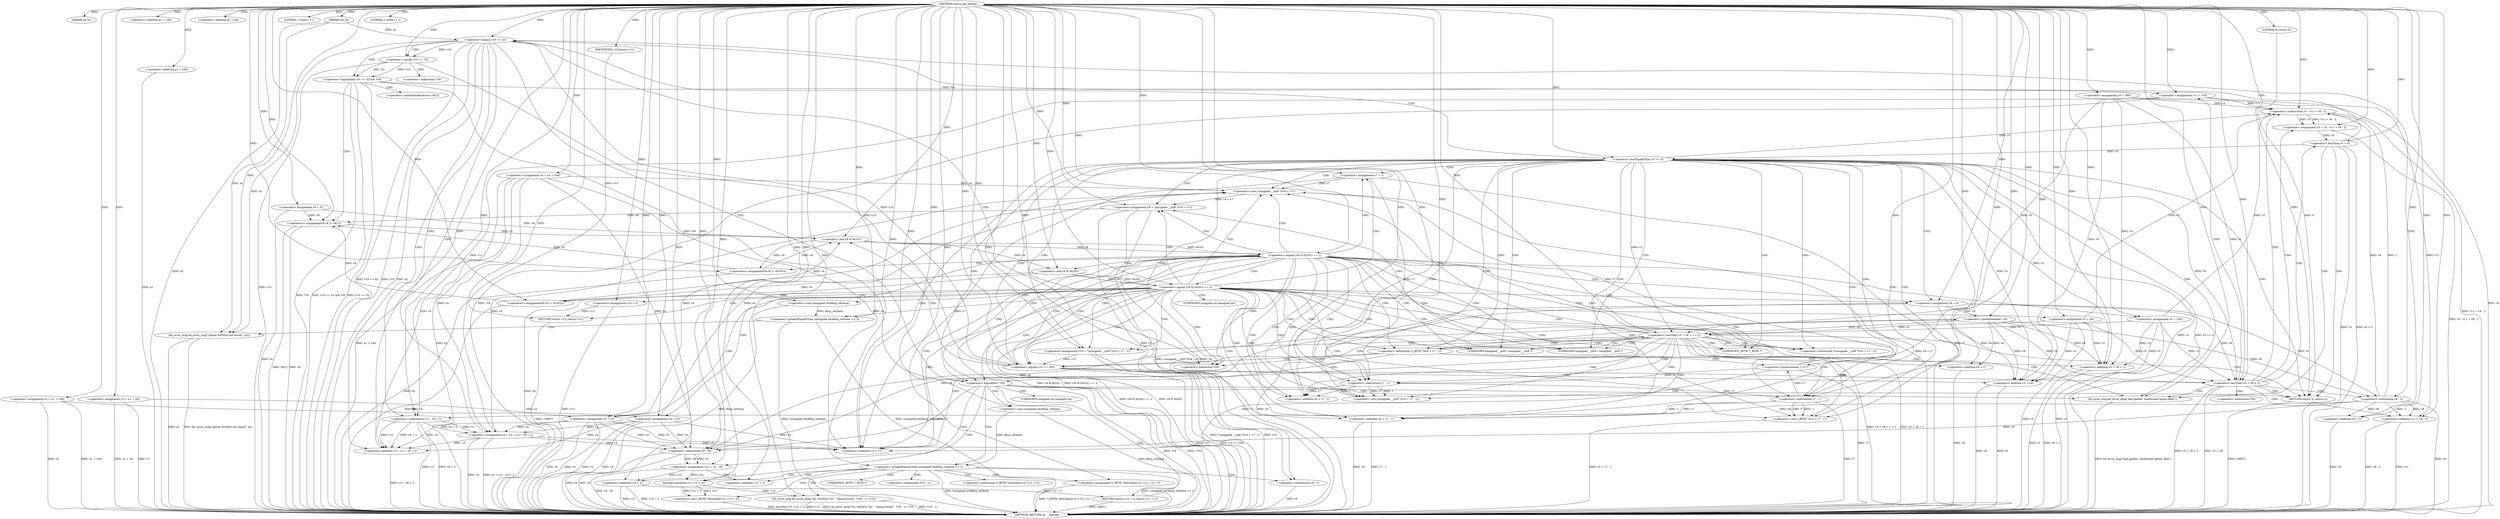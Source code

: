 digraph udhcp_get_option {  
"1000114" [label = "(METHOD,udhcp_get_option)" ]
"1000357" [label = "(METHOD_RETURN,int __fastcall)" ]
"1000115" [label = "(PARAM,int a1)" ]
"1000116" [label = "(PARAM,int a2)" ]
"1000131" [label = "(<operator>.assignment,v2 = a1 + 108)" ]
"1000133" [label = "(<operator>.addition,a1 + 108)" ]
"1000136" [label = "(<operator>.assignment,v3 = a1 + 44)" ]
"1000138" [label = "(<operator>.addition,a1 + 44)" ]
"1000141" [label = "(<operator>.assignment,v4 = a1 + 240)" ]
"1000143" [label = "(<operator>.addition,a1 + 240)" ]
"1000146" [label = "(<operator>.assignment,v5 = 388)" ]
"1000149" [label = "(<operator>.assignment,v6 = 0)" ]
"1000153" [label = "(LITERAL,1,while ( 1 ))" ]
"1000155" [label = "(<operator>.assignment,v7 = 1)" ]
"1000158" [label = "(<operator>.assignment,v8 = 0)" ]
"1000162" [label = "(LITERAL,1,while ( 1 ))" ]
"1000164" [label = "(<operator>.assignment,v9 = (unsigned __int8 *)(v4 + v7))" ]
"1000166" [label = "(<operator>.cast,(unsigned __int8 *)(v4 + v7))" ]
"1000168" [label = "(<operator>.addition,v4 + v7)" ]
"1000171" [label = "(<operator>.assignment,v10 = *(unsigned __int8 *)(v4 + v7 - 1))" ]
"1000174" [label = "(<operator>.cast,(unsigned __int8 *)(v4 + v7 - 1))" ]
"1000176" [label = "(<operator>.addition,v4 + v7 - 1)" ]
"1000178" [label = "(<operator>.subtraction,v7 - 1)" ]
"1000183" [label = "(<operator>.cast,(_BYTE *)(v4 + v7 - 1))" ]
"1000185" [label = "(<operator>.addition,v4 + v7 - 1)" ]
"1000187" [label = "(<operator>.subtraction,v7 - 1)" ]
"1000191" [label = "(<operator>.preDecrement,--v8)" ]
"1000193" [label = "(<operator>.preIncrement,++v7)" ]
"1000196" [label = "(<operator>.lessThan,v5 + v8 + 1 < 2)" ]
"1000197" [label = "(<operator>.addition,v5 + v8 + 1)" ]
"1000199" [label = "(<operator>.addition,v8 + 1)" ]
"1000205" [label = "(<operator>.equals,v10 == 255)" ]
"1000210" [label = "(<operator>.equals,(v6 & 0x101) == 1)" ]
"1000211" [label = "(<operator>.and,v6 & 0x101)" ]
"1000216" [label = "(<operators>.assignmentOr,v6 |= 0x101u)" ]
"1000219" [label = "(<operator>.assignment,v5 = 128)" ]
"1000222" [label = "(<operator>.assignment,v4 = v2)" ]
"1000227" [label = "(<operator>.equals,(v6 & 0x202) == 2)" ]
"1000228" [label = "(<operator>.and,v6 & 0x202)" ]
"1000233" [label = "(<operators>.assignmentOr,v6 |= 0x202u)" ]
"1000236" [label = "(<operator>.assignment,v5 = 64)" ]
"1000239" [label = "(<operator>.assignment,v4 = v3)" ]
"1000243" [label = "(<operator>.assignment,v13 = 0)" ]
"1000247" [label = "(<operator>.greaterEqualsThan,(unsigned int)dhcp_verbose >= 3)" ]
"1000248" [label = "(<operator>.cast,(unsigned int)dhcp_verbose)" ]
"1000252" [label = "(bb_error_msg,bb_error_msg(\"option 0x%02x not found\", a2))" ]
"1000255" [label = "(RETURN,return v13;,return v13;)" ]
"1000256" [label = "(IDENTIFIER,v13,return v13;)" ]
"1000258" [label = "(<operator>.lessThan,v5 + v8 < 2)" ]
"1000259" [label = "(<operator>.addition,v5 + v8)" ]
"1000264" [label = "(<operator>.assignment,v11 = *v9)" ]
"1000268" [label = "(<operator>.assignment,v5 = v5 - v11 + v8 - 2)" ]
"1000270" [label = "(<operator>.subtraction,v5 - v11 + v8 - 2)" ]
"1000272" [label = "(<operator>.addition,v11 + v8 - 2)" ]
"1000274" [label = "(<operator>.subtraction,v8 - 2)" ]
"1000278" [label = "(<operator>.lessThan,v5 < 0)" ]
"1000283" [label = "(<operator>.equals,v10 == a2)" ]
"1000288" [label = "(<operator>.logicalAnd,v10 == 52 && *v9)" ]
"1000289" [label = "(<operator>.equals,v10 == 52)" ]
"1000294" [label = "(<operators>.assignmentOr,v6 |= v9[1])" ]
"1000299" [label = "(<operator>.assignment,v4 = v4 + v11 - v8 + 2)" ]
"1000301" [label = "(<operator>.addition,v4 + v11 - v8 + 2)" ]
"1000303" [label = "(<operator>.subtraction,v11 - v8 + 2)" ]
"1000305" [label = "(<operator>.addition,v8 + 2)" ]
"1000309" [label = "(<operator>.lessEqualsThan,v5 <= 0)" ]
"1000314" [label = "(<operator>.logicalNot,!*v9)" ]
"1000319" [label = "(bb_error_msg,bb_error_msg(\"bad packet, malformed option field\"))" ]
"1000321" [label = "(RETURN,return 0;,return 0;)" ]
"1000322" [label = "(LITERAL,0,return 0;)" ]
"1000323" [label = "(<operator>.assignment,v12 = v4 - v8)" ]
"1000325" [label = "(<operator>.subtraction,v4 - v8)" ]
"1000329" [label = "(<operator>.greaterEqualsThan,(unsigned int)dhcp_verbose >= 2)" ]
"1000330" [label = "(<operator>.cast,(unsigned int)dhcp_verbose)" ]
"1000335" [label = "(<operator>.assignment,*(_BYTE *)bin2hex(v15, v12 + 2) = 0)" ]
"1000337" [label = "(<operator>.cast,(_BYTE *)bin2hex(v15, v12 + 2))" ]
"1000339" [label = "(bin2hex,bin2hex(v15, v12 + 2))" ]
"1000341" [label = "(<operator>.addition,v12 + 2)" ]
"1000345" [label = "(bb_error_msg,bb_error_msg(\"%s: 0x%02x %s\", \"option found\", *(v9 - 1), v15))" ]
"1000349" [label = "(<operator>.subtraction,v9 - 1)" ]
"1000353" [label = "(RETURN,return v12 + 2;,return v12 + 2;)" ]
"1000354" [label = "(<operator>.addition,v12 + 2)" ]
"1000167" [label = "(UNKNOWN,unsigned __int8 *,unsigned __int8 *)" ]
"1000173" [label = "(<operator>.indirection,*(unsigned __int8 *)(v4 + v7 - 1))" ]
"1000175" [label = "(UNKNOWN,unsigned __int8 *,unsigned __int8 *)" ]
"1000182" [label = "(<operator>.indirection,*(_BYTE *)(v4 + v7 - 1))" ]
"1000184" [label = "(UNKNOWN,_BYTE *,_BYTE *)" ]
"1000249" [label = "(UNKNOWN,unsigned int,unsigned int)" ]
"1000266" [label = "(<operator>.indirection,*v9)" ]
"1000292" [label = "(<operator>.indirection,*v9)" ]
"1000296" [label = "(<operator>.indirectIndexAccess,v9[1])" ]
"1000315" [label = "(<operator>.indirection,*v9)" ]
"1000331" [label = "(UNKNOWN,unsigned int,unsigned int)" ]
"1000336" [label = "(<operator>.indirection,*(_BYTE *)bin2hex(v15, v12 + 2))" ]
"1000338" [label = "(UNKNOWN,_BYTE *,_BYTE *)" ]
"1000348" [label = "(<operator>.indirection,*(v9 - 1))" ]
  "1000353" -> "1000357"  [ label = "DDG: <RET>"] 
  "1000255" -> "1000357"  [ label = "DDG: <RET>"] 
  "1000299" -> "1000357"  [ label = "DDG: v4 + v11 - v8 + 2"] 
  "1000259" -> "1000357"  [ label = "DDG: v5"] 
  "1000288" -> "1000357"  [ label = "DDG: v10 == 52"] 
  "1000325" -> "1000357"  [ label = "DDG: v8"] 
  "1000143" -> "1000357"  [ label = "DDG: a1"] 
  "1000193" -> "1000357"  [ label = "DDG: v7"] 
  "1000141" -> "1000357"  [ label = "DDG: a1 + 240"] 
  "1000205" -> "1000357"  [ label = "DDG: v10 == 255"] 
  "1000199" -> "1000357"  [ label = "DDG: v8"] 
  "1000294" -> "1000357"  [ label = "DDG: v6"] 
  "1000345" -> "1000357"  [ label = "DDG: *(v9 - 1)"] 
  "1000197" -> "1000357"  [ label = "DDG: v8 + 1"] 
  "1000345" -> "1000357"  [ label = "DDG: v15"] 
  "1000222" -> "1000357"  [ label = "DDG: v4"] 
  "1000323" -> "1000357"  [ label = "DDG: v4 - v8"] 
  "1000164" -> "1000357"  [ label = "DDG: (unsigned __int8 *)(v4 + v7)"] 
  "1000243" -> "1000357"  [ label = "DDG: v13"] 
  "1000329" -> "1000357"  [ label = "DDG: (unsigned int)dhcp_verbose"] 
  "1000258" -> "1000357"  [ label = "DDG: v5 + v8"] 
  "1000319" -> "1000357"  [ label = "DDG: bb_error_msg(\"bad packet, malformed option field\")"] 
  "1000258" -> "1000357"  [ label = "DDG: v5 + v8 < 2"] 
  "1000141" -> "1000357"  [ label = "DDG: v4"] 
  "1000216" -> "1000357"  [ label = "DDG: v6"] 
  "1000210" -> "1000357"  [ label = "DDG: v6 & 0x101"] 
  "1000228" -> "1000357"  [ label = "DDG: v6"] 
  "1000289" -> "1000357"  [ label = "DDG: v10"] 
  "1000233" -> "1000357"  [ label = "DDG: v6"] 
  "1000354" -> "1000357"  [ label = "DDG: v12"] 
  "1000294" -> "1000357"  [ label = "DDG: v9[1]"] 
  "1000270" -> "1000357"  [ label = "DDG: v11 + v8 - 2"] 
  "1000272" -> "1000357"  [ label = "DDG: v8 - 2"] 
  "1000136" -> "1000357"  [ label = "DDG: v3"] 
  "1000283" -> "1000357"  [ label = "DDG: v10 == a2"] 
  "1000219" -> "1000357"  [ label = "DDG: v5"] 
  "1000268" -> "1000357"  [ label = "DDG: v5 - v11 + v8 - 2"] 
  "1000264" -> "1000357"  [ label = "DDG: *v9"] 
  "1000227" -> "1000357"  [ label = "DDG: (v6 & 0x202) == 2"] 
  "1000239" -> "1000357"  [ label = "DDG: v3"] 
  "1000248" -> "1000357"  [ label = "DDG: dhcp_verbose"] 
  "1000131" -> "1000357"  [ label = "DDG: a1 + 108"] 
  "1000288" -> "1000357"  [ label = "DDG: *v9"] 
  "1000222" -> "1000357"  [ label = "DDG: v2"] 
  "1000149" -> "1000357"  [ label = "DDG: v6"] 
  "1000345" -> "1000357"  [ label = "DDG: bb_error_msg(\"%s: 0x%02x %s\", \"option found\", *(v9 - 1), v15)"] 
  "1000309" -> "1000357"  [ label = "DDG: v5"] 
  "1000146" -> "1000357"  [ label = "DDG: v5"] 
  "1000247" -> "1000357"  [ label = "DDG: (unsigned int)dhcp_verbose >= 3"] 
  "1000116" -> "1000357"  [ label = "DDG: a2"] 
  "1000236" -> "1000357"  [ label = "DDG: v5"] 
  "1000303" -> "1000357"  [ label = "DDG: v11"] 
  "1000349" -> "1000357"  [ label = "DDG: v9"] 
  "1000136" -> "1000357"  [ label = "DDG: a1 + 44"] 
  "1000183" -> "1000357"  [ label = "DDG: v4 + v7 - 1"] 
  "1000158" -> "1000357"  [ label = "DDG: v8"] 
  "1000288" -> "1000357"  [ label = "DDG: v10 == 52 && *v9"] 
  "1000278" -> "1000357"  [ label = "DDG: v5"] 
  "1000314" -> "1000357"  [ label = "DDG: !*v9"] 
  "1000274" -> "1000357"  [ label = "DDG: v8"] 
  "1000259" -> "1000357"  [ label = "DDG: v8"] 
  "1000247" -> "1000357"  [ label = "DDG: (unsigned int)dhcp_verbose"] 
  "1000252" -> "1000357"  [ label = "DDG: bb_error_msg(\"option 0x%02x not found\", a2)"] 
  "1000301" -> "1000357"  [ label = "DDG: v11 - v8 + 2"] 
  "1000197" -> "1000357"  [ label = "DDG: v5"] 
  "1000330" -> "1000357"  [ label = "DDG: dhcp_verbose"] 
  "1000187" -> "1000357"  [ label = "DDG: v7"] 
  "1000314" -> "1000357"  [ label = "DDG: *v9"] 
  "1000155" -> "1000357"  [ label = "DDG: v7"] 
  "1000305" -> "1000357"  [ label = "DDG: v8"] 
  "1000205" -> "1000357"  [ label = "DDG: v10"] 
  "1000335" -> "1000357"  [ label = "DDG: *(_BYTE *)bin2hex(v15, v12 + 2)"] 
  "1000299" -> "1000357"  [ label = "DDG: v4"] 
  "1000185" -> "1000357"  [ label = "DDG: v7 - 1"] 
  "1000227" -> "1000357"  [ label = "DDG: v6 & 0x202"] 
  "1000329" -> "1000357"  [ label = "DDG: (unsigned int)dhcp_verbose >= 2"] 
  "1000272" -> "1000357"  [ label = "DDG: v11"] 
  "1000196" -> "1000357"  [ label = "DDG: v5 + v8 + 1 < 2"] 
  "1000337" -> "1000357"  [ label = "DDG: bin2hex(v15, v12 + 2)"] 
  "1000354" -> "1000357"  [ label = "DDG: v12 + 2"] 
  "1000278" -> "1000357"  [ label = "DDG: v5 < 0"] 
  "1000210" -> "1000357"  [ label = "DDG: (v6 & 0x101) == 1"] 
  "1000283" -> "1000357"  [ label = "DDG: v10"] 
  "1000303" -> "1000357"  [ label = "DDG: v8 + 2"] 
  "1000171" -> "1000357"  [ label = "DDG: *(unsigned __int8 *)(v4 + v7 - 1)"] 
  "1000252" -> "1000357"  [ label = "DDG: a2"] 
  "1000309" -> "1000357"  [ label = "DDG: v5 <= 0"] 
  "1000325" -> "1000357"  [ label = "DDG: v4"] 
  "1000171" -> "1000357"  [ label = "DDG: v10"] 
  "1000196" -> "1000357"  [ label = "DDG: v5 + v8 + 1"] 
  "1000239" -> "1000357"  [ label = "DDG: v4"] 
  "1000166" -> "1000357"  [ label = "DDG: v4 + v7"] 
  "1000164" -> "1000357"  [ label = "DDG: v9"] 
  "1000283" -> "1000357"  [ label = "DDG: a2"] 
  "1000185" -> "1000357"  [ label = "DDG: v4"] 
  "1000131" -> "1000357"  [ label = "DDG: v2"] 
  "1000321" -> "1000357"  [ label = "DDG: <RET>"] 
  "1000114" -> "1000115"  [ label = "DDG: "] 
  "1000114" -> "1000116"  [ label = "DDG: "] 
  "1000114" -> "1000131"  [ label = "DDG: "] 
  "1000114" -> "1000133"  [ label = "DDG: "] 
  "1000114" -> "1000136"  [ label = "DDG: "] 
  "1000114" -> "1000138"  [ label = "DDG: "] 
  "1000114" -> "1000141"  [ label = "DDG: "] 
  "1000114" -> "1000143"  [ label = "DDG: "] 
  "1000114" -> "1000146"  [ label = "DDG: "] 
  "1000114" -> "1000149"  [ label = "DDG: "] 
  "1000114" -> "1000153"  [ label = "DDG: "] 
  "1000114" -> "1000155"  [ label = "DDG: "] 
  "1000114" -> "1000158"  [ label = "DDG: "] 
  "1000114" -> "1000162"  [ label = "DDG: "] 
  "1000166" -> "1000164"  [ label = "DDG: v4 + v7"] 
  "1000114" -> "1000164"  [ label = "DDG: "] 
  "1000222" -> "1000166"  [ label = "DDG: v4"] 
  "1000141" -> "1000166"  [ label = "DDG: v4"] 
  "1000299" -> "1000166"  [ label = "DDG: v4"] 
  "1000239" -> "1000166"  [ label = "DDG: v4"] 
  "1000114" -> "1000166"  [ label = "DDG: "] 
  "1000193" -> "1000166"  [ label = "DDG: v7"] 
  "1000155" -> "1000166"  [ label = "DDG: v7"] 
  "1000222" -> "1000168"  [ label = "DDG: v4"] 
  "1000141" -> "1000168"  [ label = "DDG: v4"] 
  "1000299" -> "1000168"  [ label = "DDG: v4"] 
  "1000239" -> "1000168"  [ label = "DDG: v4"] 
  "1000114" -> "1000168"  [ label = "DDG: "] 
  "1000193" -> "1000168"  [ label = "DDG: v7"] 
  "1000155" -> "1000168"  [ label = "DDG: v7"] 
  "1000114" -> "1000171"  [ label = "DDG: "] 
  "1000114" -> "1000174"  [ label = "DDG: "] 
  "1000178" -> "1000174"  [ label = "DDG: v7"] 
  "1000178" -> "1000174"  [ label = "DDG: 1"] 
  "1000114" -> "1000176"  [ label = "DDG: "] 
  "1000178" -> "1000176"  [ label = "DDG: v7"] 
  "1000178" -> "1000176"  [ label = "DDG: 1"] 
  "1000114" -> "1000178"  [ label = "DDG: "] 
  "1000193" -> "1000178"  [ label = "DDG: v7"] 
  "1000155" -> "1000178"  [ label = "DDG: v7"] 
  "1000114" -> "1000183"  [ label = "DDG: "] 
  "1000187" -> "1000183"  [ label = "DDG: v7"] 
  "1000187" -> "1000183"  [ label = "DDG: 1"] 
  "1000114" -> "1000185"  [ label = "DDG: "] 
  "1000187" -> "1000185"  [ label = "DDG: v7"] 
  "1000187" -> "1000185"  [ label = "DDG: 1"] 
  "1000178" -> "1000187"  [ label = "DDG: v7"] 
  "1000114" -> "1000187"  [ label = "DDG: "] 
  "1000158" -> "1000191"  [ label = "DDG: v8"] 
  "1000114" -> "1000191"  [ label = "DDG: "] 
  "1000187" -> "1000193"  [ label = "DDG: v7"] 
  "1000114" -> "1000193"  [ label = "DDG: "] 
  "1000219" -> "1000196"  [ label = "DDG: v5"] 
  "1000236" -> "1000196"  [ label = "DDG: v5"] 
  "1000309" -> "1000196"  [ label = "DDG: v5"] 
  "1000146" -> "1000196"  [ label = "DDG: v5"] 
  "1000114" -> "1000196"  [ label = "DDG: "] 
  "1000191" -> "1000196"  [ label = "DDG: v8"] 
  "1000219" -> "1000197"  [ label = "DDG: v5"] 
  "1000236" -> "1000197"  [ label = "DDG: v5"] 
  "1000309" -> "1000197"  [ label = "DDG: v5"] 
  "1000146" -> "1000197"  [ label = "DDG: v5"] 
  "1000114" -> "1000197"  [ label = "DDG: "] 
  "1000191" -> "1000197"  [ label = "DDG: v8"] 
  "1000191" -> "1000199"  [ label = "DDG: v8"] 
  "1000114" -> "1000199"  [ label = "DDG: "] 
  "1000289" -> "1000205"  [ label = "DDG: v10"] 
  "1000171" -> "1000205"  [ label = "DDG: v10"] 
  "1000114" -> "1000205"  [ label = "DDG: "] 
  "1000211" -> "1000210"  [ label = "DDG: v6"] 
  "1000211" -> "1000210"  [ label = "DDG: 0x101"] 
  "1000294" -> "1000211"  [ label = "DDG: v6"] 
  "1000216" -> "1000211"  [ label = "DDG: v6"] 
  "1000233" -> "1000211"  [ label = "DDG: v6"] 
  "1000149" -> "1000211"  [ label = "DDG: v6"] 
  "1000114" -> "1000211"  [ label = "DDG: "] 
  "1000114" -> "1000210"  [ label = "DDG: "] 
  "1000114" -> "1000216"  [ label = "DDG: "] 
  "1000211" -> "1000216"  [ label = "DDG: v6"] 
  "1000114" -> "1000219"  [ label = "DDG: "] 
  "1000131" -> "1000222"  [ label = "DDG: v2"] 
  "1000114" -> "1000222"  [ label = "DDG: "] 
  "1000228" -> "1000227"  [ label = "DDG: v6"] 
  "1000228" -> "1000227"  [ label = "DDG: 0x202"] 
  "1000211" -> "1000228"  [ label = "DDG: v6"] 
  "1000114" -> "1000228"  [ label = "DDG: "] 
  "1000114" -> "1000227"  [ label = "DDG: "] 
  "1000114" -> "1000233"  [ label = "DDG: "] 
  "1000228" -> "1000233"  [ label = "DDG: v6"] 
  "1000114" -> "1000236"  [ label = "DDG: "] 
  "1000136" -> "1000239"  [ label = "DDG: v3"] 
  "1000114" -> "1000239"  [ label = "DDG: "] 
  "1000114" -> "1000243"  [ label = "DDG: "] 
  "1000248" -> "1000247"  [ label = "DDG: dhcp_verbose"] 
  "1000114" -> "1000248"  [ label = "DDG: "] 
  "1000114" -> "1000247"  [ label = "DDG: "] 
  "1000114" -> "1000252"  [ label = "DDG: "] 
  "1000283" -> "1000252"  [ label = "DDG: a2"] 
  "1000116" -> "1000252"  [ label = "DDG: a2"] 
  "1000256" -> "1000255"  [ label = "DDG: v13"] 
  "1000243" -> "1000255"  [ label = "DDG: v13"] 
  "1000114" -> "1000256"  [ label = "DDG: "] 
  "1000219" -> "1000258"  [ label = "DDG: v5"] 
  "1000236" -> "1000258"  [ label = "DDG: v5"] 
  "1000309" -> "1000258"  [ label = "DDG: v5"] 
  "1000146" -> "1000258"  [ label = "DDG: v5"] 
  "1000114" -> "1000258"  [ label = "DDG: "] 
  "1000158" -> "1000258"  [ label = "DDG: v8"] 
  "1000191" -> "1000258"  [ label = "DDG: v8"] 
  "1000219" -> "1000259"  [ label = "DDG: v5"] 
  "1000236" -> "1000259"  [ label = "DDG: v5"] 
  "1000309" -> "1000259"  [ label = "DDG: v5"] 
  "1000146" -> "1000259"  [ label = "DDG: v5"] 
  "1000114" -> "1000259"  [ label = "DDG: "] 
  "1000158" -> "1000259"  [ label = "DDG: v8"] 
  "1000191" -> "1000259"  [ label = "DDG: v8"] 
  "1000288" -> "1000264"  [ label = "DDG: *v9"] 
  "1000114" -> "1000264"  [ label = "DDG: "] 
  "1000270" -> "1000268"  [ label = "DDG: v5"] 
  "1000270" -> "1000268"  [ label = "DDG: v11 + v8 - 2"] 
  "1000114" -> "1000268"  [ label = "DDG: "] 
  "1000114" -> "1000270"  [ label = "DDG: "] 
  "1000219" -> "1000270"  [ label = "DDG: v5"] 
  "1000236" -> "1000270"  [ label = "DDG: v5"] 
  "1000309" -> "1000270"  [ label = "DDG: v5"] 
  "1000146" -> "1000270"  [ label = "DDG: v5"] 
  "1000264" -> "1000270"  [ label = "DDG: v11"] 
  "1000274" -> "1000270"  [ label = "DDG: v8"] 
  "1000274" -> "1000270"  [ label = "DDG: 2"] 
  "1000264" -> "1000272"  [ label = "DDG: v11"] 
  "1000114" -> "1000272"  [ label = "DDG: "] 
  "1000274" -> "1000272"  [ label = "DDG: v8"] 
  "1000274" -> "1000272"  [ label = "DDG: 2"] 
  "1000114" -> "1000274"  [ label = "DDG: "] 
  "1000158" -> "1000274"  [ label = "DDG: v8"] 
  "1000191" -> "1000274"  [ label = "DDG: v8"] 
  "1000268" -> "1000278"  [ label = "DDG: v5"] 
  "1000114" -> "1000278"  [ label = "DDG: "] 
  "1000205" -> "1000283"  [ label = "DDG: v10"] 
  "1000114" -> "1000283"  [ label = "DDG: "] 
  "1000116" -> "1000283"  [ label = "DDG: a2"] 
  "1000289" -> "1000288"  [ label = "DDG: v10"] 
  "1000289" -> "1000288"  [ label = "DDG: 52"] 
  "1000283" -> "1000289"  [ label = "DDG: v10"] 
  "1000114" -> "1000289"  [ label = "DDG: "] 
  "1000164" -> "1000294"  [ label = "DDG: v9"] 
  "1000216" -> "1000294"  [ label = "DDG: v6"] 
  "1000233" -> "1000294"  [ label = "DDG: v6"] 
  "1000149" -> "1000294"  [ label = "DDG: v6"] 
  "1000114" -> "1000294"  [ label = "DDG: "] 
  "1000222" -> "1000299"  [ label = "DDG: v4"] 
  "1000141" -> "1000299"  [ label = "DDG: v4"] 
  "1000239" -> "1000299"  [ label = "DDG: v4"] 
  "1000114" -> "1000299"  [ label = "DDG: "] 
  "1000303" -> "1000299"  [ label = "DDG: v11"] 
  "1000303" -> "1000299"  [ label = "DDG: v8 + 2"] 
  "1000222" -> "1000301"  [ label = "DDG: v4"] 
  "1000141" -> "1000301"  [ label = "DDG: v4"] 
  "1000299" -> "1000301"  [ label = "DDG: v4"] 
  "1000239" -> "1000301"  [ label = "DDG: v4"] 
  "1000114" -> "1000301"  [ label = "DDG: "] 
  "1000303" -> "1000301"  [ label = "DDG: v11"] 
  "1000303" -> "1000301"  [ label = "DDG: v8 + 2"] 
  "1000114" -> "1000303"  [ label = "DDG: "] 
  "1000264" -> "1000303"  [ label = "DDG: v11"] 
  "1000274" -> "1000303"  [ label = "DDG: v8"] 
  "1000274" -> "1000305"  [ label = "DDG: v8"] 
  "1000114" -> "1000305"  [ label = "DDG: "] 
  "1000278" -> "1000309"  [ label = "DDG: v5"] 
  "1000114" -> "1000309"  [ label = "DDG: "] 
  "1000288" -> "1000314"  [ label = "DDG: *v9"] 
  "1000114" -> "1000319"  [ label = "DDG: "] 
  "1000322" -> "1000321"  [ label = "DDG: 0"] 
  "1000114" -> "1000321"  [ label = "DDG: "] 
  "1000114" -> "1000322"  [ label = "DDG: "] 
  "1000325" -> "1000323"  [ label = "DDG: v4"] 
  "1000325" -> "1000323"  [ label = "DDG: v8"] 
  "1000114" -> "1000323"  [ label = "DDG: "] 
  "1000222" -> "1000325"  [ label = "DDG: v4"] 
  "1000141" -> "1000325"  [ label = "DDG: v4"] 
  "1000299" -> "1000325"  [ label = "DDG: v4"] 
  "1000239" -> "1000325"  [ label = "DDG: v4"] 
  "1000114" -> "1000325"  [ label = "DDG: "] 
  "1000158" -> "1000325"  [ label = "DDG: v8"] 
  "1000274" -> "1000325"  [ label = "DDG: v8"] 
  "1000191" -> "1000325"  [ label = "DDG: v8"] 
  "1000330" -> "1000329"  [ label = "DDG: dhcp_verbose"] 
  "1000114" -> "1000330"  [ label = "DDG: "] 
  "1000114" -> "1000329"  [ label = "DDG: "] 
  "1000114" -> "1000335"  [ label = "DDG: "] 
  "1000339" -> "1000337"  [ label = "DDG: v15"] 
  "1000339" -> "1000337"  [ label = "DDG: v12 + 2"] 
  "1000114" -> "1000339"  [ label = "DDG: "] 
  "1000323" -> "1000339"  [ label = "DDG: v12"] 
  "1000323" -> "1000341"  [ label = "DDG: v12"] 
  "1000114" -> "1000341"  [ label = "DDG: "] 
  "1000114" -> "1000345"  [ label = "DDG: "] 
  "1000164" -> "1000349"  [ label = "DDG: v9"] 
  "1000114" -> "1000349"  [ label = "DDG: "] 
  "1000339" -> "1000345"  [ label = "DDG: v15"] 
  "1000354" -> "1000353"  [ label = "DDG: v12 + 2"] 
  "1000323" -> "1000354"  [ label = "DDG: v12"] 
  "1000114" -> "1000354"  [ label = "DDG: "] 
  "1000182" -> "1000191"  [ label = "CDG: "] 
  "1000182" -> "1000199"  [ label = "CDG: "] 
  "1000182" -> "1000197"  [ label = "CDG: "] 
  "1000182" -> "1000196"  [ label = "CDG: "] 
  "1000182" -> "1000193"  [ label = "CDG: "] 
  "1000182" -> "1000205"  [ label = "CDG: "] 
  "1000182" -> "1000315"  [ label = "CDG: "] 
  "1000182" -> "1000314"  [ label = "CDG: "] 
  "1000196" -> "1000319"  [ label = "CDG: "] 
  "1000196" -> "1000321"  [ label = "CDG: "] 
  "1000196" -> "1000176"  [ label = "CDG: "] 
  "1000196" -> "1000175"  [ label = "CDG: "] 
  "1000196" -> "1000174"  [ label = "CDG: "] 
  "1000196" -> "1000173"  [ label = "CDG: "] 
  "1000196" -> "1000171"  [ label = "CDG: "] 
  "1000196" -> "1000168"  [ label = "CDG: "] 
  "1000196" -> "1000167"  [ label = "CDG: "] 
  "1000196" -> "1000166"  [ label = "CDG: "] 
  "1000196" -> "1000164"  [ label = "CDG: "] 
  "1000196" -> "1000187"  [ label = "CDG: "] 
  "1000196" -> "1000185"  [ label = "CDG: "] 
  "1000196" -> "1000184"  [ label = "CDG: "] 
  "1000196" -> "1000183"  [ label = "CDG: "] 
  "1000196" -> "1000182"  [ label = "CDG: "] 
  "1000196" -> "1000178"  [ label = "CDG: "] 
  "1000196" -> "1000205"  [ label = "CDG: "] 
  "1000205" -> "1000211"  [ label = "CDG: "] 
  "1000205" -> "1000210"  [ label = "CDG: "] 
  "1000205" -> "1000259"  [ label = "CDG: "] 
  "1000205" -> "1000258"  [ label = "CDG: "] 
  "1000210" -> "1000222"  [ label = "CDG: "] 
  "1000210" -> "1000219"  [ label = "CDG: "] 
  "1000210" -> "1000216"  [ label = "CDG: "] 
  "1000210" -> "1000228"  [ label = "CDG: "] 
  "1000210" -> "1000227"  [ label = "CDG: "] 
  "1000210" -> "1000315"  [ label = "CDG: "] 
  "1000210" -> "1000314"  [ label = "CDG: "] 
  "1000210" -> "1000158"  [ label = "CDG: "] 
  "1000210" -> "1000155"  [ label = "CDG: "] 
  "1000210" -> "1000176"  [ label = "CDG: "] 
  "1000210" -> "1000175"  [ label = "CDG: "] 
  "1000210" -> "1000174"  [ label = "CDG: "] 
  "1000210" -> "1000173"  [ label = "CDG: "] 
  "1000210" -> "1000171"  [ label = "CDG: "] 
  "1000210" -> "1000168"  [ label = "CDG: "] 
  "1000210" -> "1000167"  [ label = "CDG: "] 
  "1000210" -> "1000166"  [ label = "CDG: "] 
  "1000210" -> "1000164"  [ label = "CDG: "] 
  "1000210" -> "1000187"  [ label = "CDG: "] 
  "1000210" -> "1000185"  [ label = "CDG: "] 
  "1000210" -> "1000184"  [ label = "CDG: "] 
  "1000210" -> "1000183"  [ label = "CDG: "] 
  "1000210" -> "1000182"  [ label = "CDG: "] 
  "1000210" -> "1000178"  [ label = "CDG: "] 
  "1000210" -> "1000205"  [ label = "CDG: "] 
  "1000227" -> "1000239"  [ label = "CDG: "] 
  "1000227" -> "1000236"  [ label = "CDG: "] 
  "1000227" -> "1000233"  [ label = "CDG: "] 
  "1000227" -> "1000255"  [ label = "CDG: "] 
  "1000227" -> "1000249"  [ label = "CDG: "] 
  "1000227" -> "1000248"  [ label = "CDG: "] 
  "1000227" -> "1000247"  [ label = "CDG: "] 
  "1000227" -> "1000243"  [ label = "CDG: "] 
  "1000227" -> "1000315"  [ label = "CDG: "] 
  "1000227" -> "1000314"  [ label = "CDG: "] 
  "1000227" -> "1000158"  [ label = "CDG: "] 
  "1000227" -> "1000155"  [ label = "CDG: "] 
  "1000227" -> "1000176"  [ label = "CDG: "] 
  "1000227" -> "1000175"  [ label = "CDG: "] 
  "1000227" -> "1000174"  [ label = "CDG: "] 
  "1000227" -> "1000173"  [ label = "CDG: "] 
  "1000227" -> "1000171"  [ label = "CDG: "] 
  "1000227" -> "1000168"  [ label = "CDG: "] 
  "1000227" -> "1000167"  [ label = "CDG: "] 
  "1000227" -> "1000166"  [ label = "CDG: "] 
  "1000227" -> "1000164"  [ label = "CDG: "] 
  "1000227" -> "1000187"  [ label = "CDG: "] 
  "1000227" -> "1000185"  [ label = "CDG: "] 
  "1000227" -> "1000184"  [ label = "CDG: "] 
  "1000227" -> "1000183"  [ label = "CDG: "] 
  "1000227" -> "1000182"  [ label = "CDG: "] 
  "1000227" -> "1000178"  [ label = "CDG: "] 
  "1000227" -> "1000205"  [ label = "CDG: "] 
  "1000247" -> "1000252"  [ label = "CDG: "] 
  "1000258" -> "1000272"  [ label = "CDG: "] 
  "1000258" -> "1000270"  [ label = "CDG: "] 
  "1000258" -> "1000268"  [ label = "CDG: "] 
  "1000258" -> "1000266"  [ label = "CDG: "] 
  "1000258" -> "1000264"  [ label = "CDG: "] 
  "1000258" -> "1000278"  [ label = "CDG: "] 
  "1000258" -> "1000274"  [ label = "CDG: "] 
  "1000258" -> "1000319"  [ label = "CDG: "] 
  "1000258" -> "1000321"  [ label = "CDG: "] 
  "1000278" -> "1000283"  [ label = "CDG: "] 
  "1000278" -> "1000319"  [ label = "CDG: "] 
  "1000278" -> "1000321"  [ label = "CDG: "] 
  "1000283" -> "1000288"  [ label = "CDG: "] 
  "1000283" -> "1000303"  [ label = "CDG: "] 
  "1000283" -> "1000301"  [ label = "CDG: "] 
  "1000283" -> "1000299"  [ label = "CDG: "] 
  "1000283" -> "1000289"  [ label = "CDG: "] 
  "1000283" -> "1000315"  [ label = "CDG: "] 
  "1000283" -> "1000314"  [ label = "CDG: "] 
  "1000283" -> "1000309"  [ label = "CDG: "] 
  "1000283" -> "1000305"  [ label = "CDG: "] 
  "1000288" -> "1000296"  [ label = "CDG: "] 
  "1000288" -> "1000294"  [ label = "CDG: "] 
  "1000289" -> "1000292"  [ label = "CDG: "] 
  "1000309" -> "1000319"  [ label = "CDG: "] 
  "1000309" -> "1000321"  [ label = "CDG: "] 
  "1000309" -> "1000315"  [ label = "CDG: "] 
  "1000309" -> "1000314"  [ label = "CDG: "] 
  "1000309" -> "1000158"  [ label = "CDG: "] 
  "1000309" -> "1000155"  [ label = "CDG: "] 
  "1000309" -> "1000176"  [ label = "CDG: "] 
  "1000309" -> "1000175"  [ label = "CDG: "] 
  "1000309" -> "1000174"  [ label = "CDG: "] 
  "1000309" -> "1000173"  [ label = "CDG: "] 
  "1000309" -> "1000171"  [ label = "CDG: "] 
  "1000309" -> "1000168"  [ label = "CDG: "] 
  "1000309" -> "1000167"  [ label = "CDG: "] 
  "1000309" -> "1000166"  [ label = "CDG: "] 
  "1000309" -> "1000164"  [ label = "CDG: "] 
  "1000309" -> "1000187"  [ label = "CDG: "] 
  "1000309" -> "1000185"  [ label = "CDG: "] 
  "1000309" -> "1000184"  [ label = "CDG: "] 
  "1000309" -> "1000183"  [ label = "CDG: "] 
  "1000309" -> "1000182"  [ label = "CDG: "] 
  "1000309" -> "1000178"  [ label = "CDG: "] 
  "1000309" -> "1000205"  [ label = "CDG: "] 
  "1000314" -> "1000319"  [ label = "CDG: "] 
  "1000314" -> "1000331"  [ label = "CDG: "] 
  "1000314" -> "1000330"  [ label = "CDG: "] 
  "1000314" -> "1000329"  [ label = "CDG: "] 
  "1000314" -> "1000325"  [ label = "CDG: "] 
  "1000314" -> "1000323"  [ label = "CDG: "] 
  "1000314" -> "1000321"  [ label = "CDG: "] 
  "1000314" -> "1000354"  [ label = "CDG: "] 
  "1000314" -> "1000353"  [ label = "CDG: "] 
  "1000329" -> "1000336"  [ label = "CDG: "] 
  "1000329" -> "1000335"  [ label = "CDG: "] 
  "1000329" -> "1000349"  [ label = "CDG: "] 
  "1000329" -> "1000348"  [ label = "CDG: "] 
  "1000329" -> "1000345"  [ label = "CDG: "] 
  "1000329" -> "1000341"  [ label = "CDG: "] 
  "1000329" -> "1000339"  [ label = "CDG: "] 
  "1000329" -> "1000338"  [ label = "CDG: "] 
  "1000329" -> "1000337"  [ label = "CDG: "] 
}
